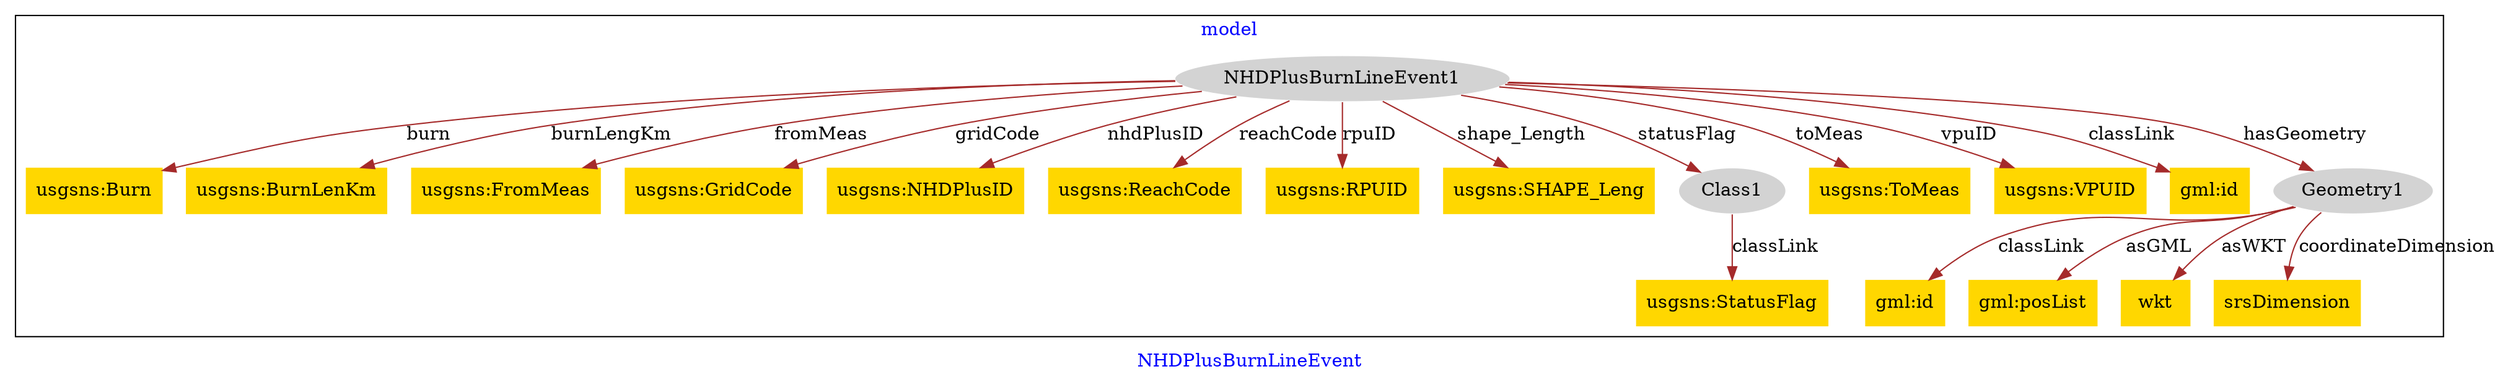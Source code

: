digraph n0 {
fontcolor="blue"
remincross="true"
label="NHDPlusBurnLineEvent"
subgraph cluster {
label="model"
n2[style="filled",color="white",fillcolor="lightgray",label="NHDPlusBurnLineEvent1"];
n3[shape="plaintext",style="filled",fillcolor="gold",label="usgsns:Burn"];
n4[shape="plaintext",style="filled",fillcolor="gold",label="usgsns:BurnLenKm"];
n5[shape="plaintext",style="filled",fillcolor="gold",label="usgsns:FromMeas"];
n6[shape="plaintext",style="filled",fillcolor="gold",label="usgsns:GridCode"];
n7[shape="plaintext",style="filled",fillcolor="gold",label="usgsns:NHDPlusID"];
n8[shape="plaintext",style="filled",fillcolor="gold",label="usgsns:ReachCode"];
n9[shape="plaintext",style="filled",fillcolor="gold",label="usgsns:RPUID"];
n10[shape="plaintext",style="filled",fillcolor="gold",label="usgsns:SHAPE_Leng"];
n11[style="filled",color="white",fillcolor="lightgray",label="Class1"];
n12[shape="plaintext",style="filled",fillcolor="gold",label="usgsns:ToMeas"];
n13[shape="plaintext",style="filled",fillcolor="gold",label="usgsns:VPUID"];
n14[shape="plaintext",style="filled",fillcolor="gold",label="gml:id"];
n15[style="filled",color="white",fillcolor="lightgray",label="Geometry1"];
n16[shape="plaintext",style="filled",fillcolor="gold",label="gml:id"];
n17[shape="plaintext",style="filled",fillcolor="gold",label="gml:posList"];
n18[shape="plaintext",style="filled",fillcolor="gold",label="wkt"];
n19[shape="plaintext",style="filled",fillcolor="gold",label="srsDimension"];
n20[shape="plaintext",style="filled",fillcolor="gold",label="usgsns:StatusFlag"];
}
n2 -> n3[color="brown",fontcolor="black",label="burn"]
n2 -> n4[color="brown",fontcolor="black",label="burnLengKm"]
n2 -> n5[color="brown",fontcolor="black",label="fromMeas"]
n2 -> n6[color="brown",fontcolor="black",label="gridCode"]
n2 -> n7[color="brown",fontcolor="black",label="nhdPlusID"]
n2 -> n8[color="brown",fontcolor="black",label="reachCode"]
n2 -> n9[color="brown",fontcolor="black",label="rpuID"]
n2 -> n10[color="brown",fontcolor="black",label="shape_Length"]
n2 -> n11[color="brown",fontcolor="black",label="statusFlag"]
n2 -> n12[color="brown",fontcolor="black",label="toMeas"]
n2 -> n13[color="brown",fontcolor="black",label="vpuID"]
n2 -> n14[color="brown",fontcolor="black",label="classLink"]
n2 -> n15[color="brown",fontcolor="black",label="hasGeometry"]
n15 -> n16[color="brown",fontcolor="black",label="classLink"]
n15 -> n17[color="brown",fontcolor="black",label="asGML"]
n15 -> n18[color="brown",fontcolor="black",label="asWKT"]
n15 -> n19[color="brown",fontcolor="black",label="coordinateDimension"]
n11 -> n20[color="brown",fontcolor="black",label="classLink"]
}
